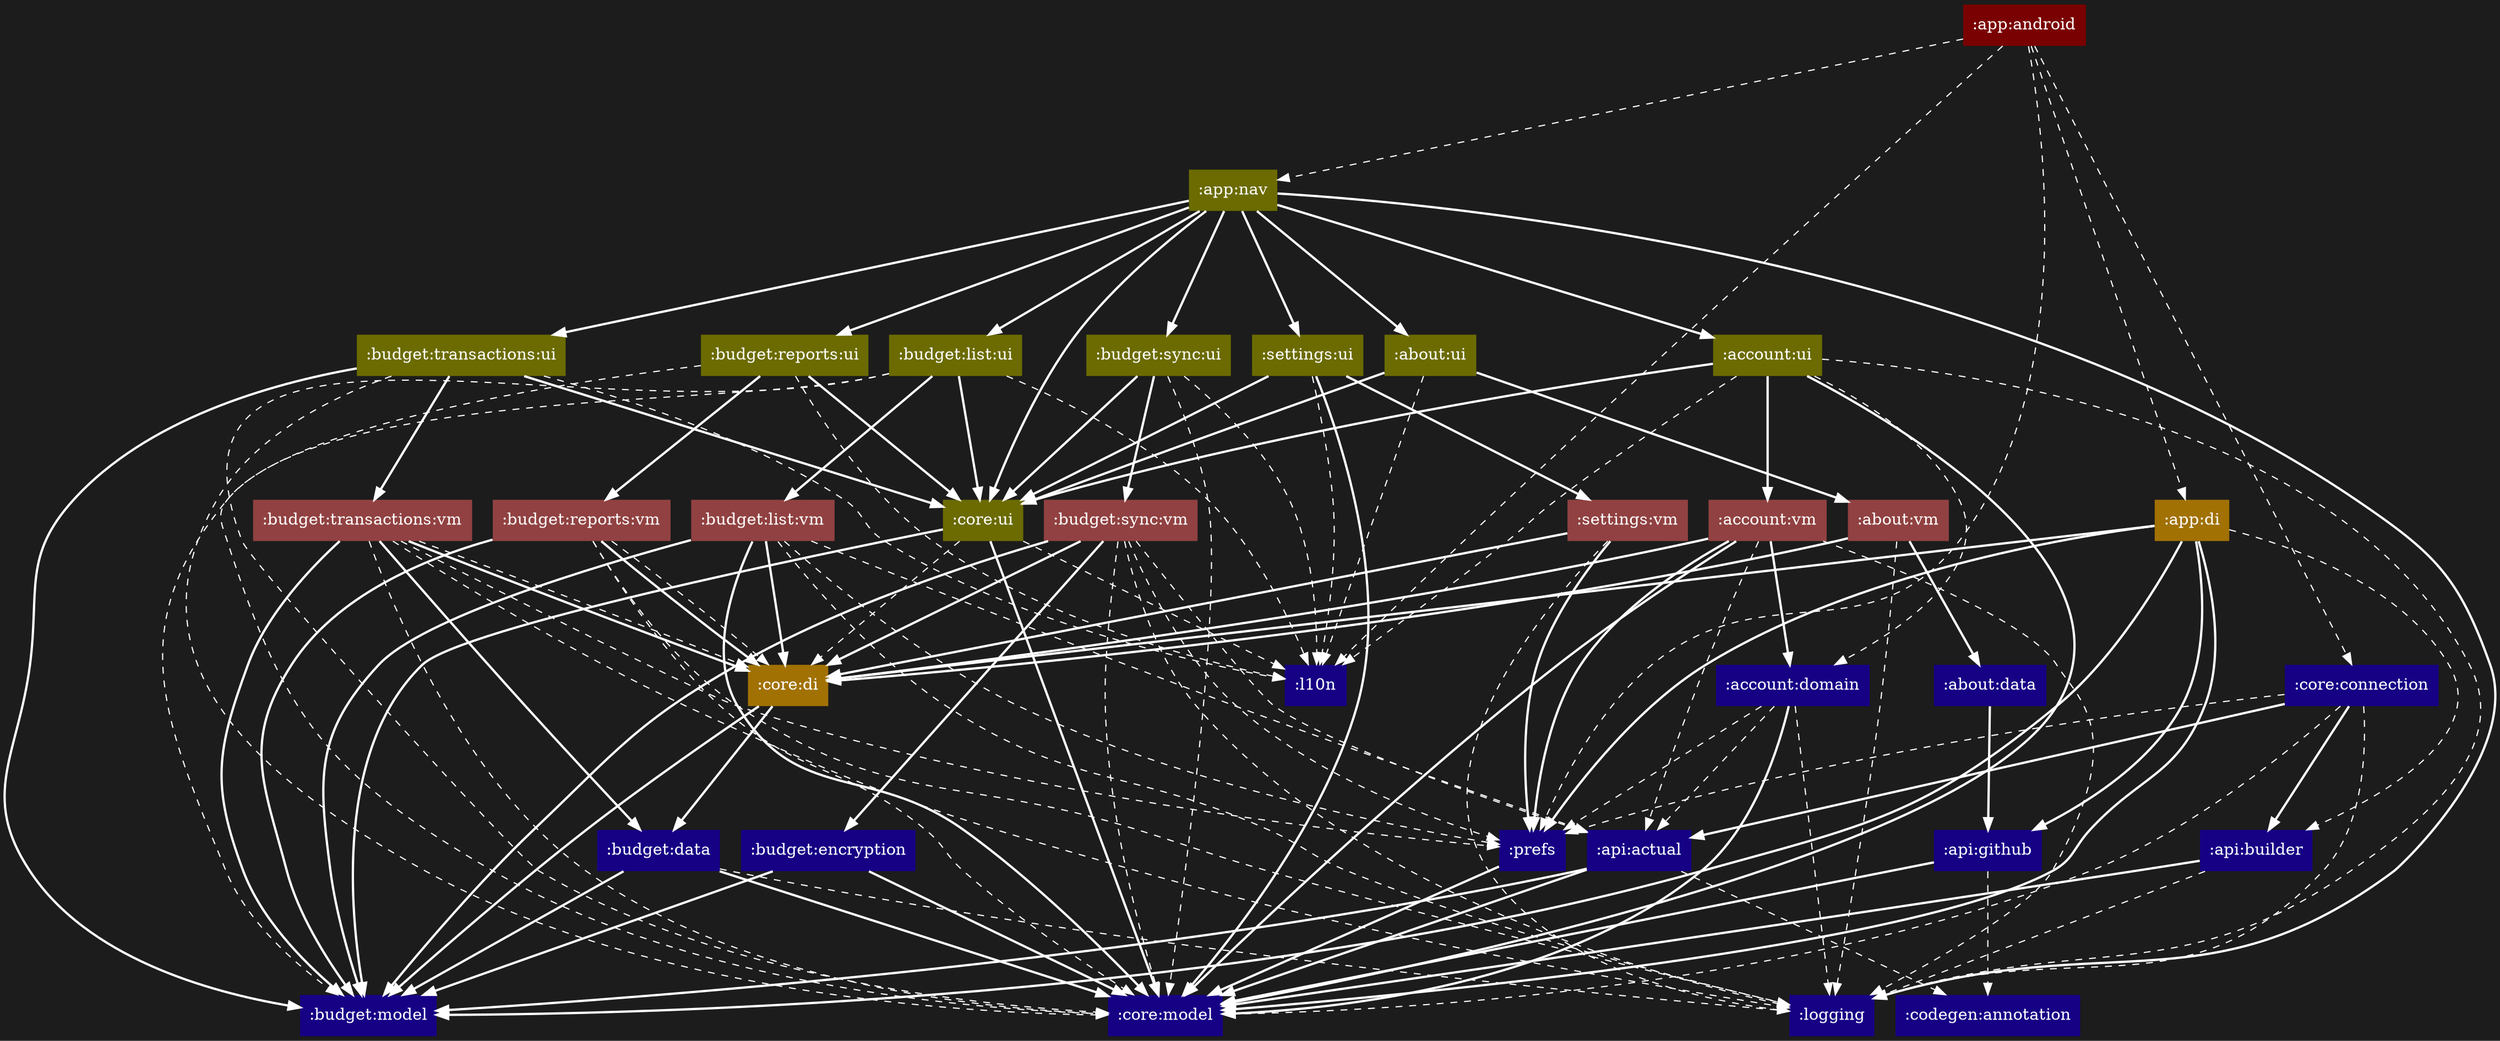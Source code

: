 digraph {
  edge [arrowhead="normal",color="white"]
  graph [layout="dot",bgcolor="#1c1c1c",rankdir="TB",ranksep="1.5"]
  node [shape="box",style="filled",fontcolor="white",color="transparent"]
  ":about:data" [fillcolor="#160185"]
  ":about:ui" [fillcolor="#6b6b01"]
  ":about:vm" [fillcolor="#914141"]
  ":account:domain" [fillcolor="#160185"]
  ":account:ui" [fillcolor="#6b6b01"]
  ":account:vm" [fillcolor="#914141"]
  ":api:actual" [fillcolor="#160185"]
  ":api:builder" [fillcolor="#160185"]
  ":api:github" [fillcolor="#160185"]
  ":app:android" [fillcolor="#7a0101"]
  ":app:di" [fillcolor="#a17103"]
  ":app:nav" [fillcolor="#6b6b01"]
  ":budget:data" [fillcolor="#160185"]
  ":budget:encryption" [fillcolor="#160185"]
  ":budget:list:ui" [fillcolor="#6b6b01"]
  ":budget:list:vm" [fillcolor="#914141"]
  ":budget:model" [fillcolor="#160185"]
  ":budget:reports:ui" [fillcolor="#6b6b01"]
  ":budget:reports:vm" [fillcolor="#914141"]
  ":budget:sync:ui" [fillcolor="#6b6b01"]
  ":budget:sync:vm" [fillcolor="#914141"]
  ":budget:transactions:ui" [fillcolor="#6b6b01"]
  ":budget:transactions:vm" [fillcolor="#914141"]
  ":codegen:annotation" [fillcolor="#160185"]
  ":core:connection" [fillcolor="#160185"]
  ":core:di" [fillcolor="#a17103"]
  ":core:model" [fillcolor="#160185"]
  ":core:ui" [fillcolor="#6b6b01"]
  ":l10n" [fillcolor="#160185"]
  ":logging" [fillcolor="#160185"]
  ":prefs" [fillcolor="#160185"]
  ":settings:ui" [fillcolor="#6b6b01"]
  ":settings:vm" [fillcolor="#914141"]
  ":about:data" -> ":api:github" [style="bold"]
  ":about:ui" -> ":about:vm" [style="bold"]
  ":about:ui" -> ":core:ui" [style="bold"]
  ":about:ui" -> ":l10n" [style="dashed"]
  ":about:vm" -> ":about:data" [style="bold"]
  ":about:vm" -> ":core:di" [style="bold"]
  ":about:vm" -> ":logging" [style="dashed"]
  ":account:domain" -> ":api:actual" [style="dashed"]
  ":account:domain" -> ":core:model" [style="bold"]
  ":account:domain" -> ":logging" [style="dashed"]
  ":account:domain" -> ":prefs" [style="dashed"]
  ":account:ui" -> ":account:domain" [style="dashed"]
  ":account:ui" -> ":account:vm" [style="bold"]
  ":account:ui" -> ":core:model" [style="bold"]
  ":account:ui" -> ":core:ui" [style="bold"]
  ":account:ui" -> ":l10n" [style="dashed"]
  ":account:ui" -> ":logging" [style="dashed"]
  ":account:vm" -> ":account:domain" [style="bold"]
  ":account:vm" -> ":api:actual" [style="dashed"]
  ":account:vm" -> ":core:di" [style="bold"]
  ":account:vm" -> ":core:model" [style="bold"]
  ":account:vm" -> ":logging" [style="dashed"]
  ":account:vm" -> ":prefs" [style="bold"]
  ":api:actual" -> ":budget:model" [style="bold"]
  ":api:actual" -> ":codegen:annotation" [style="dashed"]
  ":api:actual" -> ":core:model" [style="bold"]
  ":api:builder" -> ":core:model" [style="bold"]
  ":api:builder" -> ":logging" [style="dashed"]
  ":api:github" -> ":codegen:annotation" [style="dashed"]
  ":api:github" -> ":core:model" [style="bold"]
  ":app:android" -> ":app:di" [style="dashed"]
  ":app:android" -> ":app:nav" [style="dashed"]
  ":app:android" -> ":core:connection" [style="dashed"]
  ":app:android" -> ":l10n" [style="dashed"]
  ":app:android" -> ":prefs" [style="dashed"]
  ":app:di" -> ":api:builder" [style="dashed"]
  ":app:di" -> ":api:github" [style="bold"]
  ":app:di" -> ":budget:model" [style="bold"]
  ":app:di" -> ":core:di" [style="bold"]
  ":app:di" -> ":core:model" [style="bold"]
  ":app:di" -> ":prefs" [style="bold"]
  ":app:nav" -> ":about:ui" [style="bold"]
  ":app:nav" -> ":account:ui" [style="bold"]
  ":app:nav" -> ":budget:list:ui" [style="bold"]
  ":app:nav" -> ":budget:reports:ui" [style="bold"]
  ":app:nav" -> ":budget:sync:ui" [style="bold"]
  ":app:nav" -> ":budget:transactions:ui" [style="bold"]
  ":app:nav" -> ":core:ui" [style="bold"]
  ":app:nav" -> ":logging" [style="bold"]
  ":app:nav" -> ":settings:ui" [style="bold"]
  ":budget:data" -> ":budget:model" [style="bold"]
  ":budget:data" -> ":core:model" [style="bold"]
  ":budget:data" -> ":logging" [style="dashed"]
  ":budget:encryption" -> ":budget:model" [style="bold"]
  ":budget:encryption" -> ":core:model" [style="bold"]
  ":budget:list:ui" -> ":budget:list:vm" [style="bold"]
  ":budget:list:ui" -> ":budget:model" [style="dashed"]
  ":budget:list:ui" -> ":core:model" [style="dashed"]
  ":budget:list:ui" -> ":core:ui" [style="bold"]
  ":budget:list:ui" -> ":l10n" [style="dashed"]
  ":budget:list:vm" -> ":api:actual" [style="dashed"]
  ":budget:list:vm" -> ":budget:model" [style="bold"]
  ":budget:list:vm" -> ":core:di" [style="bold"]
  ":budget:list:vm" -> ":core:model" [style="bold"]
  ":budget:list:vm" -> ":logging" [style="dashed"]
  ":budget:list:vm" -> ":prefs" [style="dashed"]
  ":budget:reports:ui" -> ":budget:reports:vm" [style="bold"]
  ":budget:reports:ui" -> ":core:model" [style="dashed"]
  ":budget:reports:ui" -> ":core:ui" [style="bold"]
  ":budget:reports:ui" -> ":l10n" [style="dashed"]
  ":budget:reports:vm" -> ":budget:model" [style="bold"]
  ":budget:reports:vm" -> ":core:di" [style="bold"]
  ":budget:reports:vm" -> ":core:di" [style="dashed"]
  ":budget:reports:vm" -> ":core:model" [style="dashed"]
  ":budget:reports:vm" -> ":logging" [style="dashed"]
  ":budget:sync:ui" -> ":budget:sync:vm" [style="bold"]
  ":budget:sync:ui" -> ":core:model" [style="dashed"]
  ":budget:sync:ui" -> ":core:ui" [style="bold"]
  ":budget:sync:ui" -> ":l10n" [style="dashed"]
  ":budget:sync:vm" -> ":api:actual" [style="dashed"]
  ":budget:sync:vm" -> ":budget:encryption" [style="bold"]
  ":budget:sync:vm" -> ":budget:model" [style="bold"]
  ":budget:sync:vm" -> ":core:di" [style="bold"]
  ":budget:sync:vm" -> ":core:model" [style="dashed"]
  ":budget:sync:vm" -> ":logging" [style="dashed"]
  ":budget:sync:vm" -> ":prefs" [style="dashed"]
  ":budget:transactions:ui" -> ":budget:model" [style="bold"]
  ":budget:transactions:ui" -> ":budget:transactions:vm" [style="bold"]
  ":budget:transactions:ui" -> ":core:model" [style="dashed"]
  ":budget:transactions:ui" -> ":core:ui" [style="bold"]
  ":budget:transactions:ui" -> ":l10n" [style="dashed"]
  ":budget:transactions:vm" -> ":budget:data" [style="bold"]
  ":budget:transactions:vm" -> ":budget:model" [style="bold"]
  ":budget:transactions:vm" -> ":core:di" [style="bold"]
  ":budget:transactions:vm" -> ":core:di" [style="dashed"]
  ":budget:transactions:vm" -> ":core:model" [style="dashed"]
  ":budget:transactions:vm" -> ":logging" [style="dashed"]
  ":budget:transactions:vm" -> ":prefs" [style="dashed"]
  ":core:connection" -> ":api:actual" [style="bold"]
  ":core:connection" -> ":api:builder" [style="bold"]
  ":core:connection" -> ":core:model" [style="dashed"]
  ":core:connection" -> ":logging" [style="dashed"]
  ":core:connection" -> ":prefs" [style="dashed"]
  ":core:di" -> ":budget:data" [style="bold"]
  ":core:di" -> ":budget:model" [style="bold"]
  ":core:ui" -> ":budget:model" [style="bold"]
  ":core:ui" -> ":core:di" [style="dashed"]
  ":core:ui" -> ":core:model" [style="bold"]
  ":core:ui" -> ":l10n" [style="dashed"]
  ":prefs" -> ":core:model" [style="bold"]
  ":settings:ui" -> ":core:model" [style="bold"]
  ":settings:ui" -> ":core:ui" [style="bold"]
  ":settings:ui" -> ":l10n" [style="dashed"]
  ":settings:ui" -> ":settings:vm" [style="bold"]
  ":settings:vm" -> ":core:di" [style="bold"]
  ":settings:vm" -> ":logging" [style="dashed"]
  ":settings:vm" -> ":prefs" [style="bold"]
}
